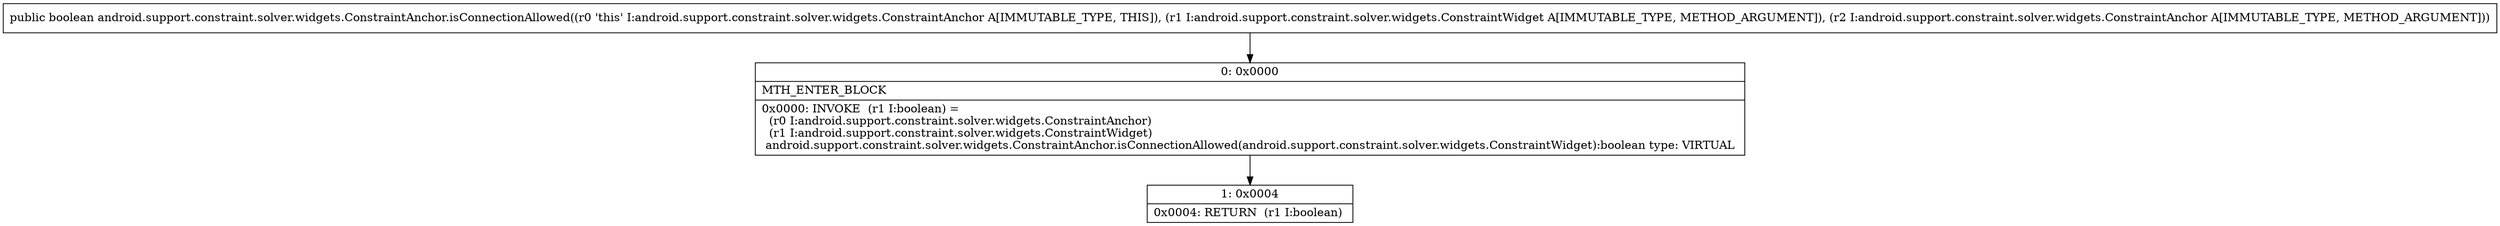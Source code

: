 digraph "CFG forandroid.support.constraint.solver.widgets.ConstraintAnchor.isConnectionAllowed(Landroid\/support\/constraint\/solver\/widgets\/ConstraintWidget;Landroid\/support\/constraint\/solver\/widgets\/ConstraintAnchor;)Z" {
Node_0 [shape=record,label="{0\:\ 0x0000|MTH_ENTER_BLOCK\l|0x0000: INVOKE  (r1 I:boolean) = \l  (r0 I:android.support.constraint.solver.widgets.ConstraintAnchor)\l  (r1 I:android.support.constraint.solver.widgets.ConstraintWidget)\l android.support.constraint.solver.widgets.ConstraintAnchor.isConnectionAllowed(android.support.constraint.solver.widgets.ConstraintWidget):boolean type: VIRTUAL \l}"];
Node_1 [shape=record,label="{1\:\ 0x0004|0x0004: RETURN  (r1 I:boolean) \l}"];
MethodNode[shape=record,label="{public boolean android.support.constraint.solver.widgets.ConstraintAnchor.isConnectionAllowed((r0 'this' I:android.support.constraint.solver.widgets.ConstraintAnchor A[IMMUTABLE_TYPE, THIS]), (r1 I:android.support.constraint.solver.widgets.ConstraintWidget A[IMMUTABLE_TYPE, METHOD_ARGUMENT]), (r2 I:android.support.constraint.solver.widgets.ConstraintAnchor A[IMMUTABLE_TYPE, METHOD_ARGUMENT])) }"];
MethodNode -> Node_0;
Node_0 -> Node_1;
}

